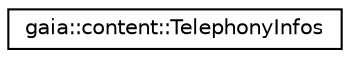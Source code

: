 digraph G
{
  edge [fontname="Helvetica",fontsize="10",labelfontname="Helvetica",labelfontsize="10"];
  node [fontname="Helvetica",fontsize="10",shape=record];
  rankdir=LR;
  Node1 [label="gaia::content::TelephonyInfos",height=0.2,width=0.4,color="black", fillcolor="white", style="filled",URL="$d0/d2a/classgaia_1_1content_1_1_telephony_infos.html",tooltip="The class to provide base facility to access Telephony related content, which is stored in a SQLite d..."];
}
